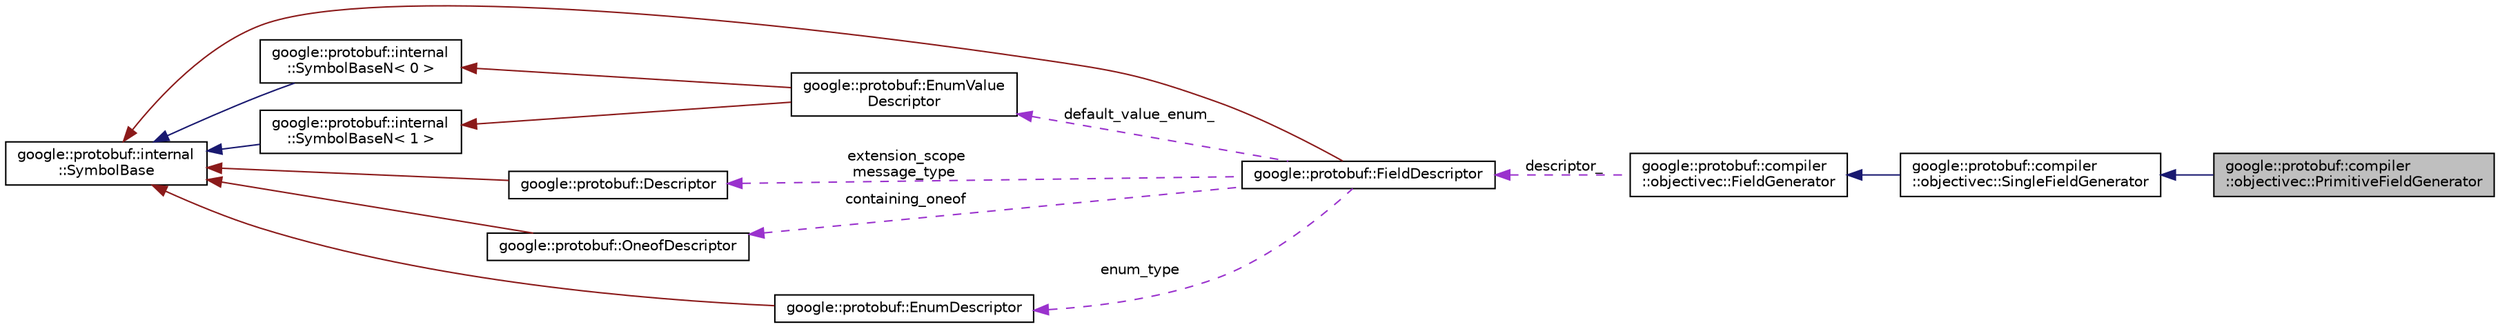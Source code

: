 digraph "google::protobuf::compiler::objectivec::PrimitiveFieldGenerator"
{
 // LATEX_PDF_SIZE
  edge [fontname="Helvetica",fontsize="10",labelfontname="Helvetica",labelfontsize="10"];
  node [fontname="Helvetica",fontsize="10",shape=record];
  rankdir="LR";
  Node1 [label="google::protobuf::compiler\l::objectivec::PrimitiveFieldGenerator",height=0.2,width=0.4,color="black", fillcolor="grey75", style="filled", fontcolor="black",tooltip=" "];
  Node2 -> Node1 [dir="back",color="midnightblue",fontsize="10",style="solid",fontname="Helvetica"];
  Node2 [label="google::protobuf::compiler\l::objectivec::SingleFieldGenerator",height=0.2,width=0.4,color="black", fillcolor="white", style="filled",URL="$classgoogle_1_1protobuf_1_1compiler_1_1objectivec_1_1SingleFieldGenerator.html",tooltip=" "];
  Node3 -> Node2 [dir="back",color="midnightblue",fontsize="10",style="solid",fontname="Helvetica"];
  Node3 [label="google::protobuf::compiler\l::objectivec::FieldGenerator",height=0.2,width=0.4,color="black", fillcolor="white", style="filled",URL="$classgoogle_1_1protobuf_1_1compiler_1_1objectivec_1_1FieldGenerator.html",tooltip=" "];
  Node4 -> Node3 [dir="back",color="darkorchid3",fontsize="10",style="dashed",label=" descriptor_" ,fontname="Helvetica"];
  Node4 [label="google::protobuf::FieldDescriptor",height=0.2,width=0.4,color="black", fillcolor="white", style="filled",URL="$classgoogle_1_1protobuf_1_1FieldDescriptor.html",tooltip=" "];
  Node5 -> Node4 [dir="back",color="firebrick4",fontsize="10",style="solid",fontname="Helvetica"];
  Node5 [label="google::protobuf::internal\l::SymbolBase",height=0.2,width=0.4,color="black", fillcolor="white", style="filled",URL="$classgoogle_1_1protobuf_1_1internal_1_1SymbolBase.html",tooltip=" "];
  Node6 -> Node4 [dir="back",color="darkorchid3",fontsize="10",style="dashed",label=" default_value_enum_" ,fontname="Helvetica"];
  Node6 [label="google::protobuf::EnumValue\lDescriptor",height=0.2,width=0.4,color="black", fillcolor="white", style="filled",URL="$classgoogle_1_1protobuf_1_1EnumValueDescriptor.html",tooltip=" "];
  Node7 -> Node6 [dir="back",color="firebrick4",fontsize="10",style="solid",fontname="Helvetica"];
  Node7 [label="google::protobuf::internal\l::SymbolBaseN\< 0 \>",height=0.2,width=0.4,color="black", fillcolor="white", style="filled",URL="$classgoogle_1_1protobuf_1_1internal_1_1SymbolBaseN.html",tooltip=" "];
  Node5 -> Node7 [dir="back",color="midnightblue",fontsize="10",style="solid",fontname="Helvetica"];
  Node8 -> Node6 [dir="back",color="firebrick4",fontsize="10",style="solid",fontname="Helvetica"];
  Node8 [label="google::protobuf::internal\l::SymbolBaseN\< 1 \>",height=0.2,width=0.4,color="black", fillcolor="white", style="filled",URL="$classgoogle_1_1protobuf_1_1internal_1_1SymbolBaseN.html",tooltip=" "];
  Node5 -> Node8 [dir="back",color="midnightblue",fontsize="10",style="solid",fontname="Helvetica"];
  Node9 -> Node4 [dir="back",color="darkorchid3",fontsize="10",style="dashed",label=" extension_scope\nmessage_type" ,fontname="Helvetica"];
  Node9 [label="google::protobuf::Descriptor",height=0.2,width=0.4,color="black", fillcolor="white", style="filled",URL="$classgoogle_1_1protobuf_1_1Descriptor.html",tooltip=" "];
  Node5 -> Node9 [dir="back",color="firebrick4",fontsize="10",style="solid",fontname="Helvetica"];
  Node10 -> Node4 [dir="back",color="darkorchid3",fontsize="10",style="dashed",label=" containing_oneof" ,fontname="Helvetica"];
  Node10 [label="google::protobuf::OneofDescriptor",height=0.2,width=0.4,color="black", fillcolor="white", style="filled",URL="$classgoogle_1_1protobuf_1_1OneofDescriptor.html",tooltip=" "];
  Node5 -> Node10 [dir="back",color="firebrick4",fontsize="10",style="solid",fontname="Helvetica"];
  Node11 -> Node4 [dir="back",color="darkorchid3",fontsize="10",style="dashed",label=" enum_type" ,fontname="Helvetica"];
  Node11 [label="google::protobuf::EnumDescriptor",height=0.2,width=0.4,color="black", fillcolor="white", style="filled",URL="$classgoogle_1_1protobuf_1_1EnumDescriptor.html",tooltip=" "];
  Node5 -> Node11 [dir="back",color="firebrick4",fontsize="10",style="solid",fontname="Helvetica"];
}

